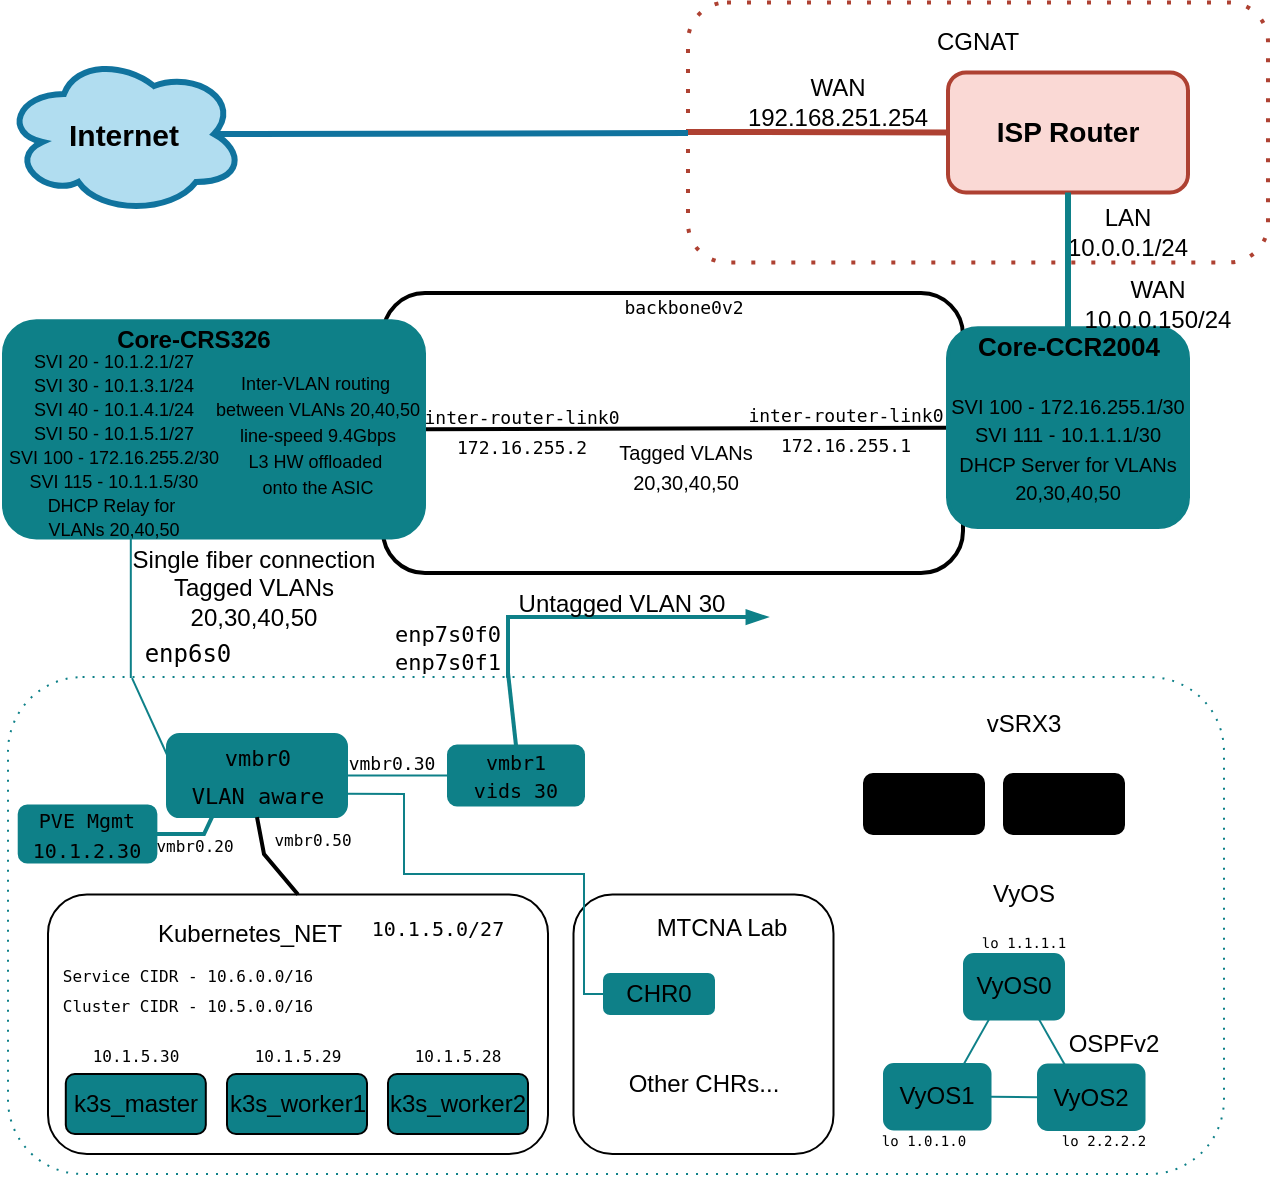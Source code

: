 <mxfile version="28.1.0">
  <diagram name="Page-1" id="laLs3gU-Ayf5YXLH03XQ">
    <mxGraphModel dx="453" dy="1389" grid="1" gridSize="10" guides="0" tooltips="1" connect="1" arrows="1" fold="1" page="1" pageScale="1" pageWidth="850" pageHeight="1100" math="0" shadow="0">
      <root>
        <mxCell id="0" />
        <mxCell id="1" parent="0" />
        <mxCell id="ZiTYzqAb13dxJsLZ45qU-29" value="" style="rounded=1;whiteSpace=wrap;html=1;fillColor=none;dashed=1;dashPattern=1 4;strokeColor=light-dark(#0E8088,#FCA311);strokeWidth=1;" parent="1" vertex="1">
          <mxGeometry x="12" y="321.54" width="608" height="248.46" as="geometry" />
        </mxCell>
        <mxCell id="x-1SdIw39Kcp-OfrpAiy-40" value="" style="rounded=1;whiteSpace=wrap;html=1;fillColor=none;strokeColor=light-dark(#000000,#4C0099);" parent="1" vertex="1">
          <mxGeometry x="294.75" y="430.27" width="130" height="129.73" as="geometry" />
        </mxCell>
        <mxCell id="ZiTYzqAb13dxJsLZ45qU-24" value="" style="endArrow=none;html=1;rounded=0;exitX=1;exitY=0.5;exitDx=0;exitDy=0;entryX=0;entryY=0.5;entryDx=0;entryDy=0;fillColor=#b0e3e6;strokeColor=light-dark(#000000,#D4006B);strokeWidth=2;" parent="1" source="ZiTYzqAb13dxJsLZ45qU-19" target="ZiTYzqAb13dxJsLZ45qU-11" edge="1">
          <mxGeometry width="50" height="50" relative="1" as="geometry">
            <mxPoint x="220" y="194.67" as="sourcePoint" />
            <mxPoint x="482" y="193.88" as="targetPoint" />
          </mxGeometry>
        </mxCell>
        <mxCell id="ewNHrJoe2mIzZIBrIk2k-1" value="" style="rounded=1;whiteSpace=wrap;html=1;fillColor=none;strokeColor=light-dark(#000000,#E00B43);strokeWidth=2;fillStyle=dashed;gradientColor=light-dark(#000000,#99004D);gradientDirection=south;" parent="1" vertex="1">
          <mxGeometry x="199.5" y="129.54" width="290" height="140" as="geometry" />
        </mxCell>
        <mxCell id="ZiTYzqAb13dxJsLZ45qU-4" value="" style="rounded=1;whiteSpace=wrap;html=1;fillColor=none;dashed=1;dashPattern=1 4;strokeColor=light-dark(#AE4132,#B80000);strokeWidth=2;" parent="1" vertex="1">
          <mxGeometry x="352" y="-15.79" width="290" height="130" as="geometry" />
        </mxCell>
        <mxCell id="ZiTYzqAb13dxJsLZ45qU-1" value="&lt;b&gt;&lt;font style=&quot;font-size: 15px;&quot;&gt;Internet&lt;/font&gt;&lt;/b&gt;" style="ellipse;shape=cloud;whiteSpace=wrap;html=1;fillColor=#b1ddf0;strokeColor=#10739e;strokeWidth=3;" parent="1" vertex="1">
          <mxGeometry x="10" y="10" width="120" height="80" as="geometry" />
        </mxCell>
        <mxCell id="ZiTYzqAb13dxJsLZ45qU-3" value="&lt;b&gt;&lt;font style=&quot;font-size: 14px;&quot;&gt;ISP Router&lt;/font&gt;&lt;/b&gt;" style="rounded=1;whiteSpace=wrap;html=1;fillColor=light-dark(#FAD9D5,#190F0D);strokeColor=light-dark(#AE4132,#B80000);strokeWidth=2;glass=0;" parent="1" vertex="1">
          <mxGeometry x="482" y="19.21" width="120" height="60" as="geometry" />
        </mxCell>
        <mxCell id="ZiTYzqAb13dxJsLZ45qU-5" value="CGNAT" style="text;html=1;align=center;verticalAlign=middle;whiteSpace=wrap;rounded=0;fillColor=none;strokeColor=none;" parent="1" vertex="1">
          <mxGeometry x="462" y="-15.79" width="70" height="40" as="geometry" />
        </mxCell>
        <mxCell id="ZiTYzqAb13dxJsLZ45qU-6" value="" style="endArrow=none;html=1;rounded=0;exitX=0.875;exitY=0.5;exitDx=0;exitDy=0;exitPerimeter=0;fillColor=#b1ddf0;strokeColor=#10739e;strokeWidth=3;" parent="1" source="ZiTYzqAb13dxJsLZ45qU-1" target="ZiTYzqAb13dxJsLZ45qU-4" edge="1">
          <mxGeometry width="50" height="50" relative="1" as="geometry">
            <mxPoint x="280" y="150" as="sourcePoint" />
            <mxPoint x="330" y="100" as="targetPoint" />
          </mxGeometry>
        </mxCell>
        <mxCell id="ZiTYzqAb13dxJsLZ45qU-7" value="" style="endArrow=none;html=1;rounded=0;exitX=0.875;exitY=0.5;exitDx=0;exitDy=0;exitPerimeter=0;fillColor=#fad9d5;strokeColor=light-dark(#AE4132,#FF0000);strokeWidth=3;entryX=0;entryY=0.5;entryDx=0;entryDy=0;" parent="1" target="ZiTYzqAb13dxJsLZ45qU-3" edge="1">
          <mxGeometry width="50" height="50" relative="1" as="geometry">
            <mxPoint x="352" y="48.97" as="sourcePoint" />
            <mxPoint x="457" y="48.97" as="targetPoint" />
          </mxGeometry>
        </mxCell>
        <mxCell id="ZiTYzqAb13dxJsLZ45qU-8" value="&lt;div&gt;WAN&lt;/div&gt;&lt;div&gt;192.168.251.254&lt;/div&gt;" style="text;html=1;align=center;verticalAlign=middle;whiteSpace=wrap;rounded=0;" parent="1" vertex="1">
          <mxGeometry x="382" y="19.21" width="90" height="30" as="geometry" />
        </mxCell>
        <mxCell id="ZiTYzqAb13dxJsLZ45qU-9" value="&lt;div&gt;LAN&lt;/div&gt;&lt;div&gt;10.0.0.1/24&lt;/div&gt;" style="text;html=1;align=center;verticalAlign=middle;whiteSpace=wrap;rounded=0;" parent="1" vertex="1">
          <mxGeometry x="542" y="84.21" width="60" height="30" as="geometry" />
        </mxCell>
        <mxCell id="ZiTYzqAb13dxJsLZ45qU-10" value="" style="endArrow=none;html=1;rounded=0;entryX=0.5;entryY=1;entryDx=0;entryDy=0;fillColor=#b0e3e6;strokeColor=light-dark(#0E8088,#FCA311);strokeWidth=3;exitX=0.5;exitY=0;exitDx=0;exitDy=0;" parent="1" source="ZiTYzqAb13dxJsLZ45qU-11" target="ZiTYzqAb13dxJsLZ45qU-3" edge="1">
          <mxGeometry width="50" height="50" relative="1" as="geometry">
            <mxPoint x="542" y="149.21" as="sourcePoint" />
            <mxPoint x="562" y="99.21" as="targetPoint" />
          </mxGeometry>
        </mxCell>
        <mxCell id="ZiTYzqAb13dxJsLZ45qU-11" value="" style="rounded=1;whiteSpace=wrap;html=1;fillColor=light-dark(#0E8088,#121211);strokeColor=light-dark(#0E8088,#FCA311);strokeWidth=2;glass=0;" parent="1" vertex="1">
          <mxGeometry x="482" y="147.17" width="120" height="99.38" as="geometry" />
        </mxCell>
        <mxCell id="ZiTYzqAb13dxJsLZ45qU-13" value="&lt;div&gt;WAN&lt;/div&gt;&lt;div&gt;10.0.0.150/24&lt;/div&gt;" style="text;html=1;align=center;verticalAlign=middle;whiteSpace=wrap;rounded=0;fillColor=none;strokeColor=none;" parent="1" vertex="1">
          <mxGeometry x="547" y="120" width="80" height="30" as="geometry" />
        </mxCell>
        <mxCell id="ZiTYzqAb13dxJsLZ45qU-15" value="&lt;div&gt;&lt;b&gt;&lt;font style=&quot;font-size: 13px;&quot;&gt;Core-CCR2004&lt;/font&gt;&lt;/b&gt;&lt;/div&gt;" style="text;html=1;align=center;verticalAlign=middle;whiteSpace=wrap;rounded=0;fillColor=none;strokeColor=none;" parent="1" vertex="1">
          <mxGeometry x="489.5" y="147.17" width="105" height="17.5" as="geometry" />
        </mxCell>
        <mxCell id="ZiTYzqAb13dxJsLZ45qU-19" value="" style="rounded=1;whiteSpace=wrap;html=1;fillColor=light-dark(#0E8088,#121211);strokeColor=light-dark(#0E8088,#FCA311);strokeWidth=2;glass=0;" parent="1" vertex="1">
          <mxGeometry x="10" y="143.59" width="210" height="108.12" as="geometry" />
        </mxCell>
        <mxCell id="ZiTYzqAb13dxJsLZ45qU-20" value="Core-CRS326" style="text;html=1;align=center;verticalAlign=middle;whiteSpace=wrap;rounded=0;fontStyle=1;fillColor=none;strokeColor=none;" parent="1" vertex="1">
          <mxGeometry x="65" y="137.67" width="80" height="30" as="geometry" />
        </mxCell>
        <mxCell id="ZiTYzqAb13dxJsLZ45qU-22" value="&lt;div&gt;&lt;font style=&quot;font-size: 10px;&quot;&gt;SVI 100 - 172.16.255.1/30&lt;/font&gt;&lt;/div&gt;&lt;div&gt;&lt;font style=&quot;font-size: 10px;&quot;&gt;SVI 111 - 10.1.1.1/30&lt;/font&gt;&lt;/div&gt;&lt;div&gt;&lt;font style=&quot;font-size: 10px;&quot;&gt;DHCP Server for VLANs 20,30,40&lt;font&gt;,50&lt;/font&gt;&lt;/font&gt;&lt;/div&gt;" style="text;html=1;align=center;verticalAlign=middle;whiteSpace=wrap;rounded=0;fillColor=none;strokeColor=none;" parent="1" vertex="1">
          <mxGeometry x="477" y="166.88" width="130" height="80" as="geometry" />
        </mxCell>
        <mxCell id="ZiTYzqAb13dxJsLZ45qU-23" value="&lt;div style=&quot;line-height: 100%;&quot;&gt;&lt;div&gt;&lt;font style=&quot;font-size: 9px; line-height: 100%;&quot;&gt;SVI 20 - 10.1.2.1/27&lt;/font&gt;&lt;/div&gt;&lt;div&gt;&lt;font style=&quot;font-size: 9px; line-height: 100%;&quot;&gt;SVI 30 - 10.1.3.1/24&lt;/font&gt;&lt;/div&gt;&lt;div&gt;&lt;font style=&quot;font-size: 9px; line-height: 100%;&quot;&gt;SVI 40 - 10.1.4.1/24&lt;/font&gt;&lt;/div&gt;&lt;div&gt;&lt;font style=&quot;font-size: 9px; line-height: 100%;&quot;&gt;SVI 50 - 10.1.5.1/27&lt;/font&gt;&lt;/div&gt;&lt;div&gt;&lt;font style=&quot;font-size: 9px; line-height: 100%;&quot;&gt;SVI 100 - 172.16.255.2/30&lt;/font&gt;&lt;/div&gt;&lt;div&gt;&lt;font style=&quot;font-size: 9px; line-height: 100%;&quot;&gt;SVI 115 - 10.1.1.5/30&lt;/font&gt;&lt;/div&gt;&lt;div&gt;&lt;font style=&quot;font-size: 9px; line-height: 100%;&quot;&gt;DHCP Relay for&amp;nbsp;&lt;/font&gt;&lt;/div&gt;&lt;div&gt;&lt;font style=&quot;font-size: 9px; line-height: 100%;&quot;&gt;VLANs 20,40,50&lt;/font&gt;&lt;/div&gt;&lt;/div&gt;" style="text;html=1;align=center;verticalAlign=middle;whiteSpace=wrap;rounded=0;fillColor=none;strokeColor=none;" parent="1" vertex="1">
          <mxGeometry x="10" y="157.2" width="110" height="92.8" as="geometry" />
        </mxCell>
        <mxCell id="ZiTYzqAb13dxJsLZ45qU-28" value="&lt;font style=&quot;font-size: 10px;&quot;&gt;Tagged VLANs 20,30,40,50&lt;/font&gt;" style="text;html=1;align=center;verticalAlign=middle;whiteSpace=wrap;rounded=0;fillColor=none;strokeColor=none;" parent="1" vertex="1">
          <mxGeometry x="312.5" y="201.88" width="75.5" height="28.12" as="geometry" />
        </mxCell>
        <mxCell id="ZiTYzqAb13dxJsLZ45qU-31" value="" style="endArrow=none;html=1;rounded=0;entryX=0.302;entryY=0.997;entryDx=0;entryDy=0;exitX=0.101;exitY=0.002;exitDx=0;exitDy=0;fillColor=#b0e3e6;strokeColor=light-dark(#0E8088,#FCA311);strokeWidth=1;exitPerimeter=0;entryPerimeter=0;" parent="1" source="ZiTYzqAb13dxJsLZ45qU-29" target="ZiTYzqAb13dxJsLZ45qU-19" edge="1">
          <mxGeometry width="50" height="50" relative="1" as="geometry">
            <mxPoint x="200" y="400" as="sourcePoint" />
            <mxPoint x="250" y="350" as="targetPoint" />
          </mxGeometry>
        </mxCell>
        <mxCell id="ZiTYzqAb13dxJsLZ45qU-32" value="&lt;div&gt;Single fiber connection&lt;/div&gt;&lt;div&gt;Tagged VLANs 20,30,40,50&lt;/div&gt;" style="text;html=1;align=center;verticalAlign=middle;whiteSpace=wrap;rounded=0;fillColor=none;strokeColor=none;" parent="1" vertex="1">
          <mxGeometry x="70" y="251.71" width="130" height="50" as="geometry" />
        </mxCell>
        <mxCell id="ZiTYzqAb13dxJsLZ45qU-33" value="&lt;div style=&quot;line-height: 50%;&quot;&gt;&lt;pre&gt;&lt;font style=&quot;font-size: 11px; line-height: 50%;&quot;&gt;vmbr0&lt;/font&gt;&lt;/pre&gt;&lt;pre&gt;&lt;font style=&quot;font-size: 11px; line-height: 50%;&quot;&gt;VLAN aware&lt;/font&gt;&lt;/pre&gt;&lt;/div&gt;" style="rounded=1;whiteSpace=wrap;html=1;fillColor=light-dark(#0E8088,#121211);strokeColor=light-dark(#0E8088,#FCA311);glass=0;" parent="1" vertex="1">
          <mxGeometry x="91.5" y="350" width="90" height="41.54" as="geometry" />
        </mxCell>
        <mxCell id="ZiTYzqAb13dxJsLZ45qU-34" value="" style="endArrow=none;html=1;rounded=1;entryX=0.102;entryY=0.002;entryDx=0;entryDy=0;exitX=0;exitY=0.25;exitDx=0;exitDy=0;fillColor=#b0e3e6;strokeColor=light-dark(#0E8088,#FCA311);endSize=8;strokeWidth=1;entryPerimeter=0;curved=0;" parent="1" source="ZiTYzqAb13dxJsLZ45qU-33" target="ZiTYzqAb13dxJsLZ45qU-29" edge="1">
          <mxGeometry width="50" height="50" relative="1" as="geometry">
            <mxPoint x="192" y="381.54" as="sourcePoint" />
            <mxPoint x="242" y="331.54" as="targetPoint" />
          </mxGeometry>
        </mxCell>
        <mxCell id="ZiTYzqAb13dxJsLZ45qU-35" value="&lt;pre&gt;&lt;font style=&quot;font-size: 10px;&quot;&gt;PVE Mgmt&lt;br&gt;10.1.2.30&lt;/font&gt;&lt;/pre&gt;" style="rounded=1;whiteSpace=wrap;html=1;fillColor=light-dark(#0E8088,#121211);strokeColor=light-dark(#0E8088,#FCA311);glass=0;" parent="1" vertex="1">
          <mxGeometry x="17.36" y="385.77" width="68.82" height="28.46" as="geometry" />
        </mxCell>
        <mxCell id="ZiTYzqAb13dxJsLZ45qU-36" value="" style="endArrow=none;html=1;rounded=0;entryX=0.25;entryY=1;entryDx=0;entryDy=0;exitX=1;exitY=0.5;exitDx=0;exitDy=0;fillColor=#b0e3e6;strokeColor=light-dark(#0E8088,#FCA311);strokeWidth=2;curved=0;jumpStyle=none;" parent="1" source="ZiTYzqAb13dxJsLZ45qU-35" target="ZiTYzqAb13dxJsLZ45qU-33" edge="1">
          <mxGeometry width="50" height="50" relative="1" as="geometry">
            <mxPoint x="192" y="381.54" as="sourcePoint" />
            <mxPoint x="242" y="331.54" as="targetPoint" />
            <Array as="points">
              <mxPoint x="110" y="400" />
            </Array>
          </mxGeometry>
        </mxCell>
        <mxCell id="ZiTYzqAb13dxJsLZ45qU-37" value="&lt;pre&gt;&lt;font style=&quot;font-size: 8px;&quot;&gt;vmbr0.20&lt;/font&gt;&lt;/pre&gt;" style="text;html=1;align=center;verticalAlign=middle;whiteSpace=wrap;rounded=0;fillColor=none;strokeColor=none;" parent="1" vertex="1">
          <mxGeometry x="88.39" y="398.08" width="35" height="13.46" as="geometry" />
        </mxCell>
        <mxCell id="ZiTYzqAb13dxJsLZ45qU-40" value="&lt;pre&gt;enp6s0&lt;/pre&gt;" style="text;html=1;align=center;verticalAlign=middle;whiteSpace=wrap;rounded=0;fillColor=none;strokeColor=none;" parent="1" vertex="1">
          <mxGeometry x="77" y="299.54" width="50" height="20" as="geometry" />
        </mxCell>
        <mxCell id="ZiTYzqAb13dxJsLZ45qU-41" value="&lt;div style=&quot;line-height: 10%;&quot;&gt;&lt;pre&gt;&lt;font style=&quot;font-size: 11px;&quot;&gt;enp7s0f0&lt;/font&gt;&lt;/pre&gt;&lt;pre&gt;&lt;font style=&quot;font-size: 11px;&quot;&gt;enp7s0f1&lt;/font&gt;&lt;/pre&gt;&lt;/div&gt;" style="text;html=1;align=center;verticalAlign=middle;whiteSpace=wrap;rounded=0;perimeterSpacing=0;fillColor=none;strokeColor=none;" parent="1" vertex="1">
          <mxGeometry x="202" y="281.84" width="60" height="50" as="geometry" />
        </mxCell>
        <mxCell id="ZiTYzqAb13dxJsLZ45qU-42" value="" style="endArrow=blockThin;html=1;rounded=0;exitX=0.444;exitY=0;exitDx=0;exitDy=0;exitPerimeter=0;startArrow=none;startFill=0;endFill=1;strokeWidth=2;fillColor=#b0e3e6;strokeColor=light-dark(#0E8088,#FCA311);" parent="1" edge="1">
          <mxGeometry width="50" height="50" relative="1" as="geometry">
            <mxPoint x="262.0" y="321.84" as="sourcePoint" />
            <mxPoint x="392" y="291.54" as="targetPoint" />
            <Array as="points">
              <mxPoint x="262" y="291.54" />
            </Array>
          </mxGeometry>
        </mxCell>
        <mxCell id="ZiTYzqAb13dxJsLZ45qU-43" value="Untagged VLAN 30" style="text;html=1;align=center;verticalAlign=middle;whiteSpace=wrap;rounded=0;fillColor=none;strokeColor=none;" parent="1" vertex="1">
          <mxGeometry x="264" y="269.54" width="110" height="30" as="geometry" />
        </mxCell>
        <mxCell id="ZiTYzqAb13dxJsLZ45qU-46" value="&lt;pre&gt;&lt;font style=&quot;font-size: 9px;&quot;&gt;vmbr0.30&lt;/font&gt;&lt;/pre&gt;" style="text;html=1;align=center;verticalAlign=middle;whiteSpace=wrap;rounded=0;fillColor=none;strokeColor=none;" parent="1" vertex="1">
          <mxGeometry x="179" y="353.54" width="50" height="20" as="geometry" />
        </mxCell>
        <mxCell id="ZiTYzqAb13dxJsLZ45qU-51" value="&lt;pre&gt;&lt;font style=&quot;font-size: 9px;&quot;&gt;inter-router-link0&lt;/font&gt;&lt;br&gt;&lt;font style=&quot;font-size: 9px;&quot;&gt;172.16.255.2&lt;/font&gt;&lt;/pre&gt;" style="text;html=1;align=center;verticalAlign=middle;whiteSpace=wrap;rounded=0;fillColor=none;strokeColor=none;" parent="1" vertex="1">
          <mxGeometry x="220" y="187.65" width="98" height="20" as="geometry" />
        </mxCell>
        <mxCell id="ZiTYzqAb13dxJsLZ45qU-52" value="&lt;pre&gt;&lt;font style=&quot;font-size: 9px;&quot;&gt;inter-router-link0&lt;br&gt;172.16.255.1&lt;/font&gt;&lt;/pre&gt;" style="text;html=1;align=center;verticalAlign=middle;whiteSpace=wrap;rounded=0;fillColor=none;strokeColor=none;" parent="1" vertex="1">
          <mxGeometry x="380" y="186.86" width="102" height="20" as="geometry" />
        </mxCell>
        <mxCell id="x-1SdIw39Kcp-OfrpAiy-1" value="" style="edgeStyle=orthogonalEdgeStyle;rounded=0;orthogonalLoop=1;jettySize=auto;html=1;" parent="1" edge="1">
          <mxGeometry relative="1" as="geometry">
            <mxPoint x="380" y="427.5" as="targetPoint" />
          </mxGeometry>
        </mxCell>
        <mxCell id="x-1SdIw39Kcp-OfrpAiy-5" value="" style="rounded=1;whiteSpace=wrap;html=1;fillColor=none;strokeColor=light-dark(#000000,#326CE5);" parent="1" vertex="1">
          <mxGeometry x="32" y="430.27" width="250" height="129.73" as="geometry" />
        </mxCell>
        <mxCell id="x-1SdIw39Kcp-OfrpAiy-6" value="Kubernetes_NET" style="text;html=1;align=center;verticalAlign=middle;whiteSpace=wrap;rounded=0;" parent="1" vertex="1">
          <mxGeometry x="88.39" y="440.27" width="90" height="20" as="geometry" />
        </mxCell>
        <mxCell id="x-1SdIw39Kcp-OfrpAiy-7" value="" style="endArrow=none;html=1;rounded=0;entryX=0.5;entryY=1;entryDx=0;entryDy=0;exitX=0.5;exitY=0;exitDx=0;exitDy=0;strokeColor=light-dark(#000000,#326CE5);strokeWidth=2;" parent="1" source="x-1SdIw39Kcp-OfrpAiy-5" target="ZiTYzqAb13dxJsLZ45qU-33" edge="1">
          <mxGeometry width="50" height="50" relative="1" as="geometry">
            <mxPoint x="232" y="501.54" as="sourcePoint" />
            <mxPoint x="282" y="451.54" as="targetPoint" />
            <Array as="points">
              <mxPoint x="140" y="410" />
            </Array>
          </mxGeometry>
        </mxCell>
        <mxCell id="x-1SdIw39Kcp-OfrpAiy-9" value="&lt;div style=&quot;line-height: 10%;&quot;&gt;&lt;pre&gt;&lt;font style=&quot;font-size: 10px; line-height: 10%;&quot;&gt;vmbr1&lt;/font&gt;&lt;/pre&gt;&lt;pre&gt;&lt;font style=&quot;font-size: 10px; line-height: 10%;&quot;&gt;vids 30&lt;/font&gt;&lt;/pre&gt;&lt;/div&gt;" style="rounded=1;whiteSpace=wrap;html=1;fillColor=light-dark(#0E8088,#121211);strokeColor=light-dark(#0E8088,#FCA311);glass=0;" parent="1" vertex="1">
          <mxGeometry x="232" y="355.77" width="68" height="30" as="geometry" />
        </mxCell>
        <mxCell id="x-1SdIw39Kcp-OfrpAiy-10" value="" style="endArrow=none;html=1;rounded=0;entryX=1;entryY=0.75;entryDx=0;entryDy=0;exitX=0.5;exitY=0;exitDx=0;exitDy=0;fillColor=#b0e3e6;strokeColor=light-dark(#0E8088,#FCA311);endSize=8;strokeWidth=2;" parent="1" source="x-1SdIw39Kcp-OfrpAiy-9" target="ZiTYzqAb13dxJsLZ45qU-41" edge="1">
          <mxGeometry width="50" height="50" relative="1" as="geometry">
            <mxPoint x="275" y="382.54" as="sourcePoint" />
            <mxPoint x="232" y="351.54" as="targetPoint" />
          </mxGeometry>
        </mxCell>
        <mxCell id="x-1SdIw39Kcp-OfrpAiy-11" value="" style="endArrow=none;html=1;rounded=0;entryX=1;entryY=0.5;entryDx=0;entryDy=0;exitX=0;exitY=0.5;exitDx=0;exitDy=0;fillColor=#b0e3e6;strokeColor=light-dark(#0E8088,#FCA311);endSize=8;strokeWidth=1;" parent="1" source="x-1SdIw39Kcp-OfrpAiy-9" target="ZiTYzqAb13dxJsLZ45qU-33" edge="1">
          <mxGeometry width="50" height="50" relative="1" as="geometry">
            <mxPoint x="257" y="368.54" as="sourcePoint" />
            <mxPoint x="232" y="331.54" as="targetPoint" />
          </mxGeometry>
        </mxCell>
        <mxCell id="x-1SdIw39Kcp-OfrpAiy-12" value="" style="shape=image;imageAspect=0;aspect=fixed;verticalLabelPosition=bottom;verticalAlign=top;image=https://upload.wikimedia.org/wikipedia/commons/thumb/3/39/Kubernetes_logo_without_workmark.svg/500px-Kubernetes_logo_without_workmark.svg.png;" parent="1" vertex="1">
          <mxGeometry x="65.61" y="440.27" width="20.57" height="20" as="geometry" />
        </mxCell>
        <mxCell id="x-1SdIw39Kcp-OfrpAiy-13" value="&lt;div style=&quot;line-height: 0%;&quot;&gt;&lt;pre&gt;&lt;div&gt;&lt;p&gt;&lt;font style=&quot;font-size: 9px;&quot; face=&quot;Helvetica&quot;&gt;Inter-VLAN routing &lt;/font&gt;&lt;/p&gt;&lt;p&gt;&lt;font style=&quot;font-size: 9px;&quot; face=&quot;Helvetica&quot;&gt;between VLANs 20,40,50&lt;/font&gt;&lt;/p&gt;&lt;p&gt;&lt;font style=&quot;font-size: 9px;&quot; face=&quot;Helvetica&quot;&gt;line-speed 9.4Gbps&lt;/font&gt;&lt;/p&gt;&lt;p&gt;&lt;font style=&quot;font-size: 9px;&quot; face=&quot;Helvetica&quot;&gt;L3 HW offloaded &lt;/font&gt;&lt;/p&gt;&lt;p&gt;&lt;font style=&quot;font-size: 9px;&quot; face=&quot;Helvetica&quot;&gt;onto the ASIC&lt;/font&gt;&lt;/p&gt;&lt;/div&gt;&lt;/pre&gt;&lt;/div&gt;" style="text;html=1;align=center;verticalAlign=middle;whiteSpace=wrap;rounded=0;" parent="1" vertex="1">
          <mxGeometry x="112" y="154.54" width="110" height="90" as="geometry" />
        </mxCell>
        <mxCell id="x-1SdIw39Kcp-OfrpAiy-14" value="&lt;pre&gt;&lt;font style=&quot;font-size: 8px;&quot;&gt;Service CIDR - 10.6.0.0/16&lt;/font&gt;&lt;/pre&gt;" style="text;html=1;align=center;verticalAlign=middle;whiteSpace=wrap;rounded=0;" parent="1" vertex="1">
          <mxGeometry x="37" y="465.27" width="130" height="10" as="geometry" />
        </mxCell>
        <mxCell id="x-1SdIw39Kcp-OfrpAiy-15" value="&lt;pre&gt;&lt;font style=&quot;font-size: 8px;&quot;&gt;Cluster CIDR - 10.5.0.0/16&lt;/font&gt;&lt;/pre&gt;" style="text;html=1;align=center;verticalAlign=middle;whiteSpace=wrap;rounded=0;" parent="1" vertex="1">
          <mxGeometry x="37" y="480.27" width="130" height="10" as="geometry" />
        </mxCell>
        <mxCell id="x-1SdIw39Kcp-OfrpAiy-17" value="&lt;div&gt;k3s_worker1&lt;/div&gt;" style="rounded=1;whiteSpace=wrap;html=1;fillColor=light-dark(#0E8088,#242423);strokeColor=light-dark(#000000,#326CE5);" parent="1" vertex="1">
          <mxGeometry x="121.5" y="520" width="70" height="30" as="geometry" />
        </mxCell>
        <mxCell id="x-1SdIw39Kcp-OfrpAiy-23" value="&lt;pre&gt;&lt;font style=&quot;font-size: 10px;&quot;&gt;10.1.5.0/27&lt;/font&gt;&lt;/pre&gt;" style="text;html=1;align=center;verticalAlign=middle;whiteSpace=wrap;rounded=0;" parent="1" vertex="1">
          <mxGeometry x="192" y="442.27" width="70" height="10" as="geometry" />
        </mxCell>
        <mxCell id="x-1SdIw39Kcp-OfrpAiy-27" value="&lt;pre&gt;&lt;font style=&quot;font-size: 8px;&quot;&gt;vmbr0.50&lt;/font&gt;&lt;/pre&gt;" style="text;html=1;align=center;verticalAlign=middle;whiteSpace=wrap;rounded=0;fillColor=none;strokeColor=none;" parent="1" vertex="1">
          <mxGeometry x="147" y="394.81" width="35" height="13.46" as="geometry" />
        </mxCell>
        <mxCell id="x-1SdIw39Kcp-OfrpAiy-28" value="CHR0" style="rounded=1;whiteSpace=wrap;html=1;fillColor=light-dark(#0E8088,#121211);strokeColor=light-dark(#0E8088,#FCA311);" parent="1" vertex="1">
          <mxGeometry x="310" y="470.0" width="55" height="20" as="geometry" />
        </mxCell>
        <mxCell id="x-1SdIw39Kcp-OfrpAiy-29" value="" style="endArrow=none;html=1;rounded=0;exitX=0.996;exitY=0.718;exitDx=0;exitDy=0;exitPerimeter=0;strokeColor=light-dark(#0E8088,#FCA311);entryX=0;entryY=0.5;entryDx=0;entryDy=0;" parent="1" source="ZiTYzqAb13dxJsLZ45qU-33" target="x-1SdIw39Kcp-OfrpAiy-28" edge="1">
          <mxGeometry width="50" height="50" relative="1" as="geometry">
            <mxPoint x="290" y="490" as="sourcePoint" />
            <mxPoint x="510" y="410" as="targetPoint" />
            <Array as="points">
              <mxPoint x="210" y="380" />
              <mxPoint x="210" y="420" />
              <mxPoint x="300" y="420" />
              <mxPoint x="300" y="480" />
            </Array>
          </mxGeometry>
        </mxCell>
        <mxCell id="x-1SdIw39Kcp-OfrpAiy-31" value="&lt;pre&gt;&lt;font style=&quot;font-size: 8px;&quot;&gt;10.1.5.28&lt;/font&gt;&lt;/pre&gt;" style="text;html=1;align=center;verticalAlign=middle;whiteSpace=wrap;rounded=0;" parent="1" vertex="1">
          <mxGeometry x="212" y="500" width="50" height="20" as="geometry" />
        </mxCell>
        <mxCell id="x-1SdIw39Kcp-OfrpAiy-32" value="&lt;div&gt;k3s_worker2&lt;/div&gt;" style="rounded=1;whiteSpace=wrap;html=1;fillColor=light-dark(#0E8088,#242423);strokeColor=light-dark(#000000,#326CE5);" parent="1" vertex="1">
          <mxGeometry x="202" y="520" width="70" height="30" as="geometry" />
        </mxCell>
        <mxCell id="x-1SdIw39Kcp-OfrpAiy-33" value="&lt;pre&gt;&lt;font style=&quot;font-size: 8px;&quot;&gt;10.1.5.29&lt;/font&gt;&lt;/pre&gt;" style="text;html=1;align=center;verticalAlign=middle;whiteSpace=wrap;rounded=0;" parent="1" vertex="1">
          <mxGeometry x="131.5" y="500" width="50" height="20" as="geometry" />
        </mxCell>
        <mxCell id="x-1SdIw39Kcp-OfrpAiy-34" value="&lt;pre&gt;&lt;font style=&quot;font-size: 8px;&quot;&gt;10.1.5.30&lt;/font&gt;&lt;/pre&gt;" style="text;html=1;align=center;verticalAlign=middle;whiteSpace=wrap;rounded=0;" parent="1" vertex="1">
          <mxGeometry x="50.9" y="500" width="50" height="20" as="geometry" />
        </mxCell>
        <mxCell id="x-1SdIw39Kcp-OfrpAiy-35" value="&lt;div&gt;k3s_master&lt;/div&gt;" style="rounded=1;whiteSpace=wrap;html=1;fillColor=light-dark(#0E8088,#242423);strokeColor=light-dark(#000000,#326CE5);" parent="1" vertex="1">
          <mxGeometry x="40.9" y="520" width="70" height="30" as="geometry" />
        </mxCell>
        <mxCell id="x-1SdIw39Kcp-OfrpAiy-41" value="" style="shape=image;imageAspect=0;aspect=fixed;verticalLabelPosition=bottom;verticalAlign=top;image=https://merch.mikrotik.com/cdn/shop/files/512.png?v=1657867177&amp;width=500;" parent="1" vertex="1">
          <mxGeometry x="310" y="434" width="24.36" height="24.36" as="geometry" />
        </mxCell>
        <UserObject label="MTCNA Lab" link="https://github.com/andreansx/networking-lab/projects" id="x-1SdIw39Kcp-OfrpAiy-42">
          <mxCell style="text;html=1;align=center;verticalAlign=middle;whiteSpace=wrap;rounded=0;" parent="1" vertex="1">
            <mxGeometry x="334.36" y="437.16" width="70" height="20" as="geometry" />
          </mxCell>
        </UserObject>
        <mxCell id="x-1SdIw39Kcp-OfrpAiy-45" value="VyOS0" style="rounded=1;whiteSpace=wrap;html=1;strokeColor=light-dark(#0E8088,#FC5914);fillColor=light-dark(#0E8088,#301104);" parent="1" vertex="1">
          <mxGeometry x="490" y="460" width="50" height="32.69" as="geometry" />
        </mxCell>
        <mxCell id="x-1SdIw39Kcp-OfrpAiy-47" value="VyOS2" style="rounded=1;whiteSpace=wrap;html=1;strokeColor=light-dark(#0E8088,#FC5914);fillColor=light-dark(#0E8088,#301104);" parent="1" vertex="1">
          <mxGeometry x="527" y="515.27" width="53.25" height="32.69" as="geometry" />
        </mxCell>
        <mxCell id="x-1SdIw39Kcp-OfrpAiy-49" value="VyOS1" style="rounded=1;whiteSpace=wrap;html=1;strokeColor=light-dark(#0E8088,#FC5914);fillColor=light-dark(#0E8088,#301104);" parent="1" vertex="1">
          <mxGeometry x="450" y="515" width="53.25" height="32.69" as="geometry" />
        </mxCell>
        <mxCell id="x-1SdIw39Kcp-OfrpAiy-50" value="" style="endArrow=none;html=1;rounded=0;exitX=0.75;exitY=0;exitDx=0;exitDy=0;entryX=0.25;entryY=1;entryDx=0;entryDy=0;strokeColor=light-dark(#0E8088,#FC5914);" parent="1" source="x-1SdIw39Kcp-OfrpAiy-49" target="x-1SdIw39Kcp-OfrpAiy-45" edge="1">
          <mxGeometry width="50" height="50" relative="1" as="geometry">
            <mxPoint x="470" y="530" as="sourcePoint" />
            <mxPoint x="520" y="480" as="targetPoint" />
          </mxGeometry>
        </mxCell>
        <mxCell id="x-1SdIw39Kcp-OfrpAiy-51" value="" style="endArrow=none;html=1;rounded=0;exitX=0.25;exitY=0;exitDx=0;exitDy=0;entryX=0.75;entryY=1;entryDx=0;entryDy=0;strokeColor=light-dark(#0E8088,#FC5914);" parent="1" source="x-1SdIw39Kcp-OfrpAiy-47" target="x-1SdIw39Kcp-OfrpAiy-45" edge="1">
          <mxGeometry width="50" height="50" relative="1" as="geometry">
            <mxPoint x="510" y="562" as="sourcePoint" />
            <mxPoint x="536" y="540" as="targetPoint" />
          </mxGeometry>
        </mxCell>
        <mxCell id="x-1SdIw39Kcp-OfrpAiy-52" value="" style="endArrow=none;html=1;rounded=0;exitX=0;exitY=0.5;exitDx=0;exitDy=0;entryX=1;entryY=0.5;entryDx=0;entryDy=0;strokeColor=light-dark(#0E8088,#FC5914);" parent="1" source="x-1SdIw39Kcp-OfrpAiy-47" target="x-1SdIw39Kcp-OfrpAiy-49" edge="1">
          <mxGeometry width="50" height="50" relative="1" as="geometry">
            <mxPoint x="540" y="542" as="sourcePoint" />
            <mxPoint x="553" y="520" as="targetPoint" />
          </mxGeometry>
        </mxCell>
        <mxCell id="x-1SdIw39Kcp-OfrpAiy-53" value="&lt;pre&gt;&lt;font style=&quot;font-size: 7px;&quot;&gt;lo 1.1.1.1&lt;/font&gt;&lt;/pre&gt;" style="text;html=1;align=center;verticalAlign=middle;whiteSpace=wrap;rounded=0;" parent="1" vertex="1">
          <mxGeometry x="500" y="448" width="40" height="10" as="geometry" />
        </mxCell>
        <mxCell id="x-1SdIw39Kcp-OfrpAiy-54" value="&lt;pre&gt;&lt;font style=&quot;font-size: 7px;&quot;&gt;lo 2.2.2.2&lt;/font&gt;&lt;/pre&gt;" style="text;html=1;align=center;verticalAlign=middle;whiteSpace=wrap;rounded=0;" parent="1" vertex="1">
          <mxGeometry x="540" y="547" width="40" height="10" as="geometry" />
        </mxCell>
        <mxCell id="x-1SdIw39Kcp-OfrpAiy-55" value="&lt;pre&gt;&lt;font style=&quot;font-size: 7px;&quot;&gt;lo 1.0.1.0&lt;/font&gt;&lt;/pre&gt;" style="text;html=1;align=center;verticalAlign=middle;whiteSpace=wrap;rounded=0;" parent="1" vertex="1">
          <mxGeometry x="450" y="547" width="40" height="10" as="geometry" />
        </mxCell>
        <mxCell id="x-1SdIw39Kcp-OfrpAiy-56" value="OSPFv2" style="text;html=1;align=center;verticalAlign=middle;whiteSpace=wrap;rounded=0;" parent="1" vertex="1">
          <mxGeometry x="540" y="500" width="50" height="10" as="geometry" />
        </mxCell>
        <mxCell id="x-1SdIw39Kcp-OfrpAiy-57" value="&lt;pre&gt;&lt;font style=&quot;font-size: 9px;&quot;&gt;backbone0v2&lt;/font&gt;&lt;/pre&gt;" style="text;html=1;align=center;verticalAlign=middle;whiteSpace=wrap;rounded=0;" parent="1" vertex="1">
          <mxGeometry x="320" y="130" width="60" height="12.81" as="geometry" />
        </mxCell>
        <mxCell id="x-1SdIw39Kcp-OfrpAiy-58" value="" style="shape=image;imageAspect=0;aspect=fixed;verticalLabelPosition=bottom;verticalAlign=top;image=https://vates.tech/blog/content/images/2024/07/logo-vyos.png;" parent="1" vertex="1">
          <mxGeometry x="480" y="420" width="20" height="20" as="geometry" />
        </mxCell>
        <mxCell id="x-1SdIw39Kcp-OfrpAiy-59" value="VyOS" style="text;html=1;align=center;verticalAlign=middle;whiteSpace=wrap;rounded=0;" parent="1" vertex="1">
          <mxGeometry x="500" y="420" width="40" height="20" as="geometry" />
        </mxCell>
        <mxCell id="x-1SdIw39Kcp-OfrpAiy-60" value="" style="shape=image;imageAspect=0;aspect=fixed;verticalLabelPosition=bottom;verticalAlign=top;image=https://www.politechnet.pl/wp-content/uploads/proxmox-logo-stacked-inverted-color-png.webp;" parent="1" vertex="1">
          <mxGeometry x="20" y="320" width="60" height="60" as="geometry" />
        </mxCell>
        <mxCell id="AWJidO-NB3qhizr0PGaM-2" value="" style="shape=image;imageAspect=0;aspect=fixed;verticalLabelPosition=bottom;verticalAlign=top;image=https://juniper-prod.scene7.com/is/image/junipernetworks/junos-os?fmt=png8-alpha&amp;network=on&amp;wid=500&amp;dpr=off;movable=1;resizable=1;rotatable=1;deletable=1;editable=1;locked=0;connectable=1;" vertex="1" parent="1">
          <mxGeometry x="470" y="335" width="33.33" height="20" as="geometry" />
        </mxCell>
        <mxCell id="AWJidO-NB3qhizr0PGaM-3" value="vSRX3" style="text;html=1;align=center;verticalAlign=middle;whiteSpace=wrap;rounded=0;" vertex="1" parent="1">
          <mxGeometry x="500" y="330" width="40" height="30" as="geometry" />
        </mxCell>
        <mxCell id="AWJidO-NB3qhizr0PGaM-4" value="&lt;pre&gt;vSRX3-0&lt;/pre&gt;" style="rounded=1;whiteSpace=wrap;html=1;strokeColor=light-dark(#000000,#84B135);fillColor=light-dark(#000000,#202B0D);" vertex="1" parent="1">
          <mxGeometry x="440" y="370" width="60" height="30" as="geometry" />
        </mxCell>
        <mxCell id="AWJidO-NB3qhizr0PGaM-5" value="&lt;pre&gt;vSRX3-1&lt;/pre&gt;" style="rounded=1;whiteSpace=wrap;html=1;strokeColor=light-dark(#000000,#84B135);fillColor=light-dark(#000000,#202B0D);" vertex="1" parent="1">
          <mxGeometry x="510" y="370" width="60" height="30" as="geometry" />
        </mxCell>
        <mxCell id="AWJidO-NB3qhizr0PGaM-8" value="Other CHRs..." style="text;html=1;align=center;verticalAlign=middle;whiteSpace=wrap;rounded=0;" vertex="1" parent="1">
          <mxGeometry x="320" y="510" width="80" height="30" as="geometry" />
        </mxCell>
      </root>
    </mxGraphModel>
  </diagram>
</mxfile>
